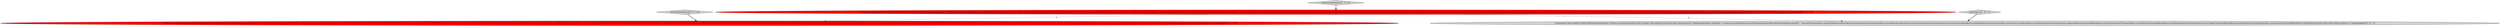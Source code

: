 digraph {
1 [style = filled, label = "testLexOracleAsJava['1', '0', '0']", fillcolor = lightgray, shape = diamond image = "AAA0AAABBB1BBB"];
5 [style = filled, label = "testLexJava['0', '0', '1']", fillcolor = lightgray, shape = diamond image = "AAA0AAABBB3BBB"];
3 [style = filled, label = "CalciteAssert.that().with(Lex.ORACLE).with(CalciteConnectionProperty.QUOTING,Quoting.BACK_TICK).with(CalciteConnectionProperty.UNQUOTED_CASING,Casing.UNCHANGED).with(CalciteConnectionProperty.QUOTED_CASING,Casing.UNCHANGED).with(CalciteConnectionProperty.CASE_SENSITIVE,true).doWithConnection(new Function<CalciteConnection,Void>(){public Void apply(CalciteConnection connection){try {DatabaseMetaData metaData = connection.getMetaData()assertThat(metaData.getIdentifierQuoteString(),equalTo(\"`\"))assertThat(metaData.supportsMixedCaseIdentifiers(),equalTo(true))assertThat(metaData.storesMixedCaseIdentifiers(),equalTo(false))assertThat(metaData.storesUpperCaseIdentifiers(),equalTo(false))assertThat(metaData.storesLowerCaseIdentifiers(),equalTo(false))assertThat(metaData.supportsMixedCaseQuotedIdentifiers(),equalTo(true))assertThat(metaData.storesMixedCaseQuotedIdentifiers(),equalTo(false))assertThat(metaData.storesUpperCaseQuotedIdentifiers(),equalTo(false))assertThat(metaData.storesLowerCaseQuotedIdentifiers(),equalTo(false))return null}catch (SQLException e) }})@@@3@@@['0', '1', '0']", fillcolor = red, shape = ellipse image = "AAA1AAABBB2BBB"];
2 [style = filled, label = "testLexOracleAsJava['0', '1', '0']", fillcolor = lightgray, shape = diamond image = "AAA0AAABBB2BBB"];
4 [style = filled, label = "CalciteAssert.that().with(Lex.JAVA).doWithConnection(new Function<CalciteConnection,Void>(){public Void apply(CalciteConnection connection){try {DatabaseMetaData metaData = connection.getMetaData()assertThat(metaData.getIdentifierQuoteString(),equalTo(\"`\"))assertThat(metaData.supportsMixedCaseIdentifiers(),equalTo(true))assertThat(metaData.storesMixedCaseIdentifiers(),equalTo(false))assertThat(metaData.storesUpperCaseIdentifiers(),equalTo(false))assertThat(metaData.storesLowerCaseIdentifiers(),equalTo(false))assertThat(metaData.supportsMixedCaseQuotedIdentifiers(),equalTo(true))assertThat(metaData.storesMixedCaseQuotedIdentifiers(),equalTo(false))assertThat(metaData.storesUpperCaseQuotedIdentifiers(),equalTo(false))assertThat(metaData.storesLowerCaseQuotedIdentifiers(),equalTo(false))return null}catch (SQLException e) }})@@@3@@@['0', '0', '1']", fillcolor = lightgray, shape = ellipse image = "AAA0AAABBB3BBB"];
0 [style = filled, label = "CalciteAssert.that().with(Lex.ORACLE).with(\"quoting\",\"BACK_TICK\").with(\"unquotedCasing\",\"UNCHANGED\").with(\"quotedCasing\",\"UNCHANGED\").with(\"caseSensitive\",\"TRUE\").doWithConnection(new Function<CalciteConnection,Void>(){public Void apply(CalciteConnection connection){try {DatabaseMetaData metaData = connection.getMetaData()assertThat(metaData.getIdentifierQuoteString(),equalTo(\"`\"))assertThat(metaData.supportsMixedCaseIdentifiers(),equalTo(true))assertThat(metaData.storesMixedCaseIdentifiers(),equalTo(false))assertThat(metaData.storesUpperCaseIdentifiers(),equalTo(false))assertThat(metaData.storesLowerCaseIdentifiers(),equalTo(false))assertThat(metaData.supportsMixedCaseQuotedIdentifiers(),equalTo(true))assertThat(metaData.storesMixedCaseQuotedIdentifiers(),equalTo(false))assertThat(metaData.storesUpperCaseQuotedIdentifiers(),equalTo(false))assertThat(metaData.storesLowerCaseQuotedIdentifiers(),equalTo(false))return null}catch (SQLException e) }})@@@3@@@['1', '0', '0']", fillcolor = red, shape = ellipse image = "AAA1AAABBB1BBB"];
0->4 [style = dashed, label="0"];
0->3 [style = dashed, label="0"];
1->0 [style = bold, label=""];
5->4 [style = bold, label=""];
2->3 [style = bold, label=""];
}
